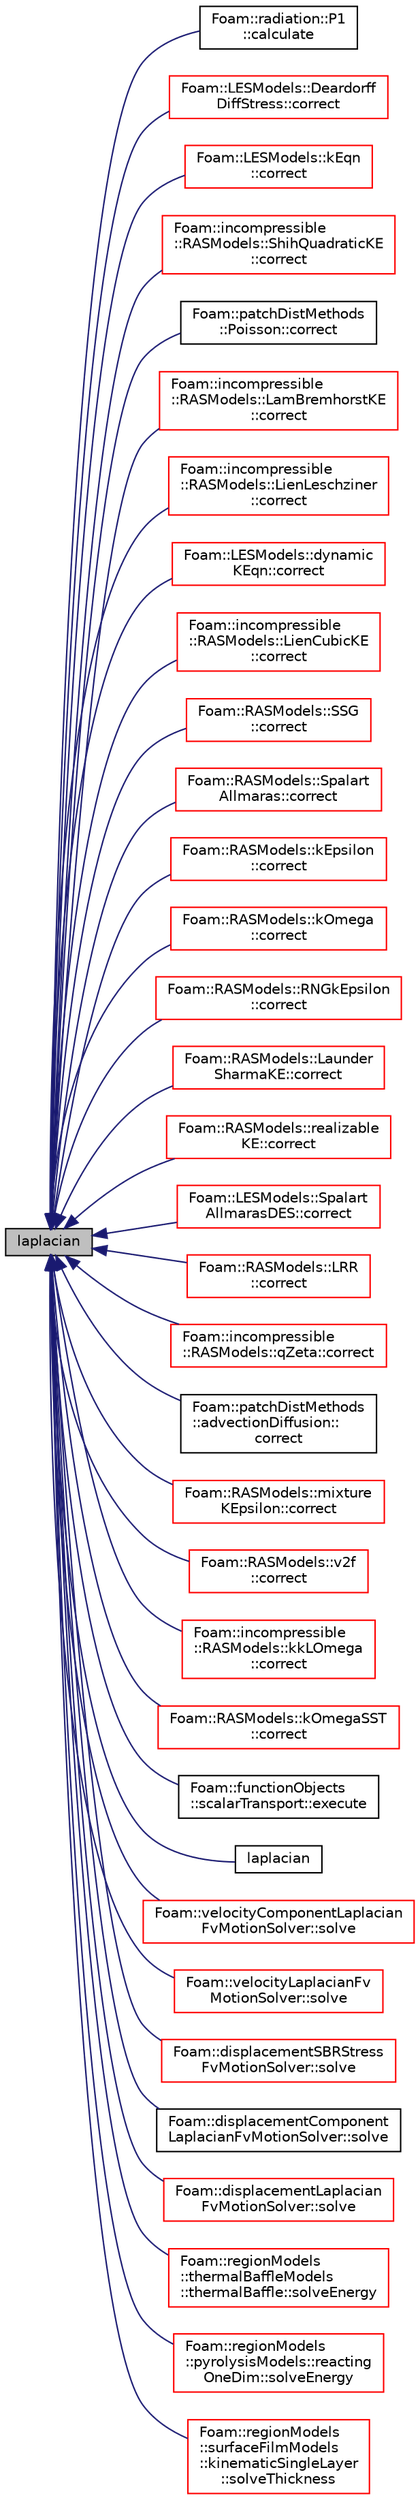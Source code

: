 digraph "laplacian"
{
  bgcolor="transparent";
  edge [fontname="Helvetica",fontsize="10",labelfontname="Helvetica",labelfontsize="10"];
  node [fontname="Helvetica",fontsize="10",shape=record];
  rankdir="LR";
  Node1 [label="laplacian",height=0.2,width=0.4,color="black", fillcolor="grey75", style="filled", fontcolor="black"];
  Node1 -> Node2 [dir="back",color="midnightblue",fontsize="10",style="solid",fontname="Helvetica"];
  Node2 [label="Foam::radiation::P1\l::calculate",height=0.2,width=0.4,color="black",URL="$a01798.html#afe1d8348c24e6589bc7c0b3f689316a7",tooltip="Solve radiation equation(s) "];
  Node1 -> Node3 [dir="back",color="midnightblue",fontsize="10",style="solid",fontname="Helvetica"];
  Node3 [label="Foam::LESModels::Deardorff\lDiffStress::correct",height=0.2,width=0.4,color="red",URL="$a00511.html#a3ae44b28050c3aa494c1d8e18cf618c1",tooltip="Correct sub-grid stress, eddy-Viscosity and related properties. "];
  Node1 -> Node4 [dir="back",color="midnightblue",fontsize="10",style="solid",fontname="Helvetica"];
  Node4 [label="Foam::LESModels::kEqn\l::correct",height=0.2,width=0.4,color="red",URL="$a01256.html#a3ae44b28050c3aa494c1d8e18cf618c1",tooltip="Correct eddy-Viscosity and related properties. "];
  Node1 -> Node5 [dir="back",color="midnightblue",fontsize="10",style="solid",fontname="Helvetica"];
  Node5 [label="Foam::incompressible\l::RASModels::ShihQuadraticKE\l::correct",height=0.2,width=0.4,color="red",URL="$a02371.html#a3ae44b28050c3aa494c1d8e18cf618c1",tooltip="Solve the turbulence equations and correct the turbulence viscosity. "];
  Node1 -> Node6 [dir="back",color="midnightblue",fontsize="10",style="solid",fontname="Helvetica"];
  Node6 [label="Foam::patchDistMethods\l::Poisson::correct",height=0.2,width=0.4,color="black",URL="$a01951.html#a612bb420e07dbe61608dafebdebbaf8a",tooltip="Correct the given distance-to-patch and normal-to-patch fields. "];
  Node1 -> Node7 [dir="back",color="midnightblue",fontsize="10",style="solid",fontname="Helvetica"];
  Node7 [label="Foam::incompressible\l::RASModels::LamBremhorstKE\l::correct",height=0.2,width=0.4,color="red",URL="$a01292.html#a3ae44b28050c3aa494c1d8e18cf618c1",tooltip="Solve the turbulence equations and correct the turbulence viscosity. "];
  Node1 -> Node8 [dir="back",color="midnightblue",fontsize="10",style="solid",fontname="Helvetica"];
  Node8 [label="Foam::incompressible\l::RASModels::LienLeschziner\l::correct",height=0.2,width=0.4,color="red",URL="$a01341.html#a3ae44b28050c3aa494c1d8e18cf618c1",tooltip="Solve the turbulence equations and correct the turbulence viscosity. "];
  Node1 -> Node9 [dir="back",color="midnightblue",fontsize="10",style="solid",fontname="Helvetica"];
  Node9 [label="Foam::LESModels::dynamic\lKEqn::correct",height=0.2,width=0.4,color="red",URL="$a00613.html#a3ae44b28050c3aa494c1d8e18cf618c1",tooltip="Correct Eddy-Viscosity and related properties. "];
  Node1 -> Node10 [dir="back",color="midnightblue",fontsize="10",style="solid",fontname="Helvetica"];
  Node10 [label="Foam::incompressible\l::RASModels::LienCubicKE\l::correct",height=0.2,width=0.4,color="red",URL="$a01340.html#a3ae44b28050c3aa494c1d8e18cf618c1",tooltip="Solve the turbulence equations and correct the turbulence viscosity. "];
  Node1 -> Node11 [dir="back",color="midnightblue",fontsize="10",style="solid",fontname="Helvetica"];
  Node11 [label="Foam::RASModels::SSG\l::correct",height=0.2,width=0.4,color="red",URL="$a02509.html#a3ae44b28050c3aa494c1d8e18cf618c1",tooltip="Solve the turbulence equations and correct eddy-Viscosity and. "];
  Node1 -> Node12 [dir="back",color="midnightblue",fontsize="10",style="solid",fontname="Helvetica"];
  Node12 [label="Foam::RASModels::Spalart\lAllmaras::correct",height=0.2,width=0.4,color="red",URL="$a02469.html#a3ae44b28050c3aa494c1d8e18cf618c1",tooltip="Solve the turbulence equations and correct the turbulence viscosity. "];
  Node1 -> Node13 [dir="back",color="midnightblue",fontsize="10",style="solid",fontname="Helvetica"];
  Node13 [label="Foam::RASModels::kEpsilon\l::correct",height=0.2,width=0.4,color="red",URL="$a01255.html#a3ae44b28050c3aa494c1d8e18cf618c1",tooltip="Solve the turbulence equations and correct the turbulence viscosity. "];
  Node1 -> Node14 [dir="back",color="midnightblue",fontsize="10",style="solid",fontname="Helvetica"];
  Node14 [label="Foam::RASModels::kOmega\l::correct",height=0.2,width=0.4,color="red",URL="$a01272.html#a3ae44b28050c3aa494c1d8e18cf618c1",tooltip="Solve the turbulence equations and correct the turbulence viscosity. "];
  Node1 -> Node15 [dir="back",color="midnightblue",fontsize="10",style="solid",fontname="Helvetica"];
  Node15 [label="Foam::RASModels::RNGkEpsilon\l::correct",height=0.2,width=0.4,color="red",URL="$a02276.html#a3ae44b28050c3aa494c1d8e18cf618c1",tooltip="Solve the turbulence equations and correct the turbulence viscosity. "];
  Node1 -> Node16 [dir="back",color="midnightblue",fontsize="10",style="solid",fontname="Helvetica"];
  Node16 [label="Foam::RASModels::Launder\lSharmaKE::correct",height=0.2,width=0.4,color="red",URL="$a01302.html#a3ae44b28050c3aa494c1d8e18cf618c1",tooltip="Solve the turbulence equations and correct the turbulence viscosity. "];
  Node1 -> Node17 [dir="back",color="midnightblue",fontsize="10",style="solid",fontname="Helvetica"];
  Node17 [label="Foam::RASModels::realizable\lKE::correct",height=0.2,width=0.4,color="red",URL="$a02157.html#a3ae44b28050c3aa494c1d8e18cf618c1",tooltip="Solve the turbulence equations and correct the turbulence viscosity. "];
  Node1 -> Node18 [dir="back",color="midnightblue",fontsize="10",style="solid",fontname="Helvetica"];
  Node18 [label="Foam::LESModels::Spalart\lAllmarasDES::correct",height=0.2,width=0.4,color="red",URL="$a02471.html#a3ae44b28050c3aa494c1d8e18cf618c1",tooltip="Correct nuTilda and related properties. "];
  Node1 -> Node19 [dir="back",color="midnightblue",fontsize="10",style="solid",fontname="Helvetica"];
  Node19 [label="Foam::RASModels::LRR\l::correct",height=0.2,width=0.4,color="red",URL="$a01418.html#a3ae44b28050c3aa494c1d8e18cf618c1",tooltip="Solve the turbulence equations and correct eddy-Viscosity and. "];
  Node1 -> Node20 [dir="back",color="midnightblue",fontsize="10",style="solid",fontname="Helvetica"];
  Node20 [label="Foam::incompressible\l::RASModels::qZeta::correct",height=0.2,width=0.4,color="red",URL="$a02112.html#a3ae44b28050c3aa494c1d8e18cf618c1",tooltip="Solve the turbulence equations and correct the turbulence viscosity. "];
  Node1 -> Node21 [dir="back",color="midnightblue",fontsize="10",style="solid",fontname="Helvetica"];
  Node21 [label="Foam::patchDistMethods\l::advectionDiffusion::\lcorrect",height=0.2,width=0.4,color="black",URL="$a00032.html#a612bb420e07dbe61608dafebdebbaf8a",tooltip="Correct the given distance-to-patch and normal-to-patch fields. "];
  Node1 -> Node22 [dir="back",color="midnightblue",fontsize="10",style="solid",fontname="Helvetica"];
  Node22 [label="Foam::RASModels::mixture\lKEpsilon::correct",height=0.2,width=0.4,color="red",URL="$a01559.html#a3ae44b28050c3aa494c1d8e18cf618c1",tooltip="Solve the turbulence equations and correct the turbulence viscosity. "];
  Node1 -> Node23 [dir="back",color="midnightblue",fontsize="10",style="solid",fontname="Helvetica"];
  Node23 [label="Foam::RASModels::v2f\l::correct",height=0.2,width=0.4,color="red",URL="$a02890.html#a3ae44b28050c3aa494c1d8e18cf618c1",tooltip="Solve the turbulence equations and correct the turbulence viscosity. "];
  Node1 -> Node24 [dir="back",color="midnightblue",fontsize="10",style="solid",fontname="Helvetica"];
  Node24 [label="Foam::incompressible\l::RASModels::kkLOmega\l::correct",height=0.2,width=0.4,color="red",URL="$a01269.html#a3ae44b28050c3aa494c1d8e18cf618c1",tooltip="Solve the turbulence equations and correct the turbulence viscosity. "];
  Node1 -> Node25 [dir="back",color="midnightblue",fontsize="10",style="solid",fontname="Helvetica"];
  Node25 [label="Foam::RASModels::kOmegaSST\l::correct",height=0.2,width=0.4,color="red",URL="$a01273.html#a3ae44b28050c3aa494c1d8e18cf618c1",tooltip="Solve the turbulence equations and correct the turbulence viscosity. "];
  Node1 -> Node26 [dir="back",color="midnightblue",fontsize="10",style="solid",fontname="Helvetica"];
  Node26 [label="Foam::functionObjects\l::scalarTransport::execute",height=0.2,width=0.4,color="black",URL="$a02320.html#ac7366682f728350b2ed2c67e9aa68f3e",tooltip="Calculate the scalarTransport. "];
  Node1 -> Node27 [dir="back",color="midnightblue",fontsize="10",style="solid",fontname="Helvetica"];
  Node27 [label="laplacian",height=0.2,width=0.4,color="black",URL="$a10973.html#a9ab1403a9161acf1f665b65d7c5edf18"];
  Node1 -> Node28 [dir="back",color="midnightblue",fontsize="10",style="solid",fontname="Helvetica"];
  Node28 [label="Foam::velocityComponentLaplacian\lFvMotionSolver::solve",height=0.2,width=0.4,color="red",URL="$a02912.html#af7d39f0eac0af0ed5785935ac72a1e7d",tooltip="Solve for motion. "];
  Node1 -> Node29 [dir="back",color="midnightblue",fontsize="10",style="solid",fontname="Helvetica"];
  Node29 [label="Foam::velocityLaplacianFv\lMotionSolver::solve",height=0.2,width=0.4,color="red",URL="$a02913.html#af7d39f0eac0af0ed5785935ac72a1e7d",tooltip="Solve for motion. "];
  Node1 -> Node30 [dir="back",color="midnightblue",fontsize="10",style="solid",fontname="Helvetica"];
  Node30 [label="Foam::displacementSBRStress\lFvMotionSolver::solve",height=0.2,width=0.4,color="red",URL="$a00562.html#af7d39f0eac0af0ed5785935ac72a1e7d",tooltip="Solve for motion. "];
  Node1 -> Node31 [dir="back",color="midnightblue",fontsize="10",style="solid",fontname="Helvetica"];
  Node31 [label="Foam::displacementComponent\lLaplacianFvMotionSolver::solve",height=0.2,width=0.4,color="black",URL="$a00556.html#af7d39f0eac0af0ed5785935ac72a1e7d",tooltip="Solve for motion. "];
  Node1 -> Node32 [dir="back",color="midnightblue",fontsize="10",style="solid",fontname="Helvetica"];
  Node32 [label="Foam::displacementLaplacian\lFvMotionSolver::solve",height=0.2,width=0.4,color="red",URL="$a00558.html#af7d39f0eac0af0ed5785935ac72a1e7d",tooltip="Solve for motion. "];
  Node1 -> Node33 [dir="back",color="midnightblue",fontsize="10",style="solid",fontname="Helvetica"];
  Node33 [label="Foam::regionModels\l::thermalBaffleModels\l::thermalBaffle::solveEnergy",height=0.2,width=0.4,color="red",URL="$a02670.html#a533e6e7fb2c00cd976a89d545355000c",tooltip="Solve energy equation. "];
  Node1 -> Node34 [dir="back",color="midnightblue",fontsize="10",style="solid",fontname="Helvetica"];
  Node34 [label="Foam::regionModels\l::pyrolysisModels::reacting\lOneDim::solveEnergy",height=0.2,width=0.4,color="red",URL="$a02147.html#a533e6e7fb2c00cd976a89d545355000c",tooltip="Solve energy. "];
  Node1 -> Node35 [dir="back",color="midnightblue",fontsize="10",style="solid",fontname="Helvetica"];
  Node35 [label="Foam::regionModels\l::surfaceFilmModels\l::kinematicSingleLayer\l::solveThickness",height=0.2,width=0.4,color="red",URL="$a01266.html#a38ccae6e6751502d71d2490fca96a516",tooltip="Solve coupled velocity-thickness equations. "];
}
